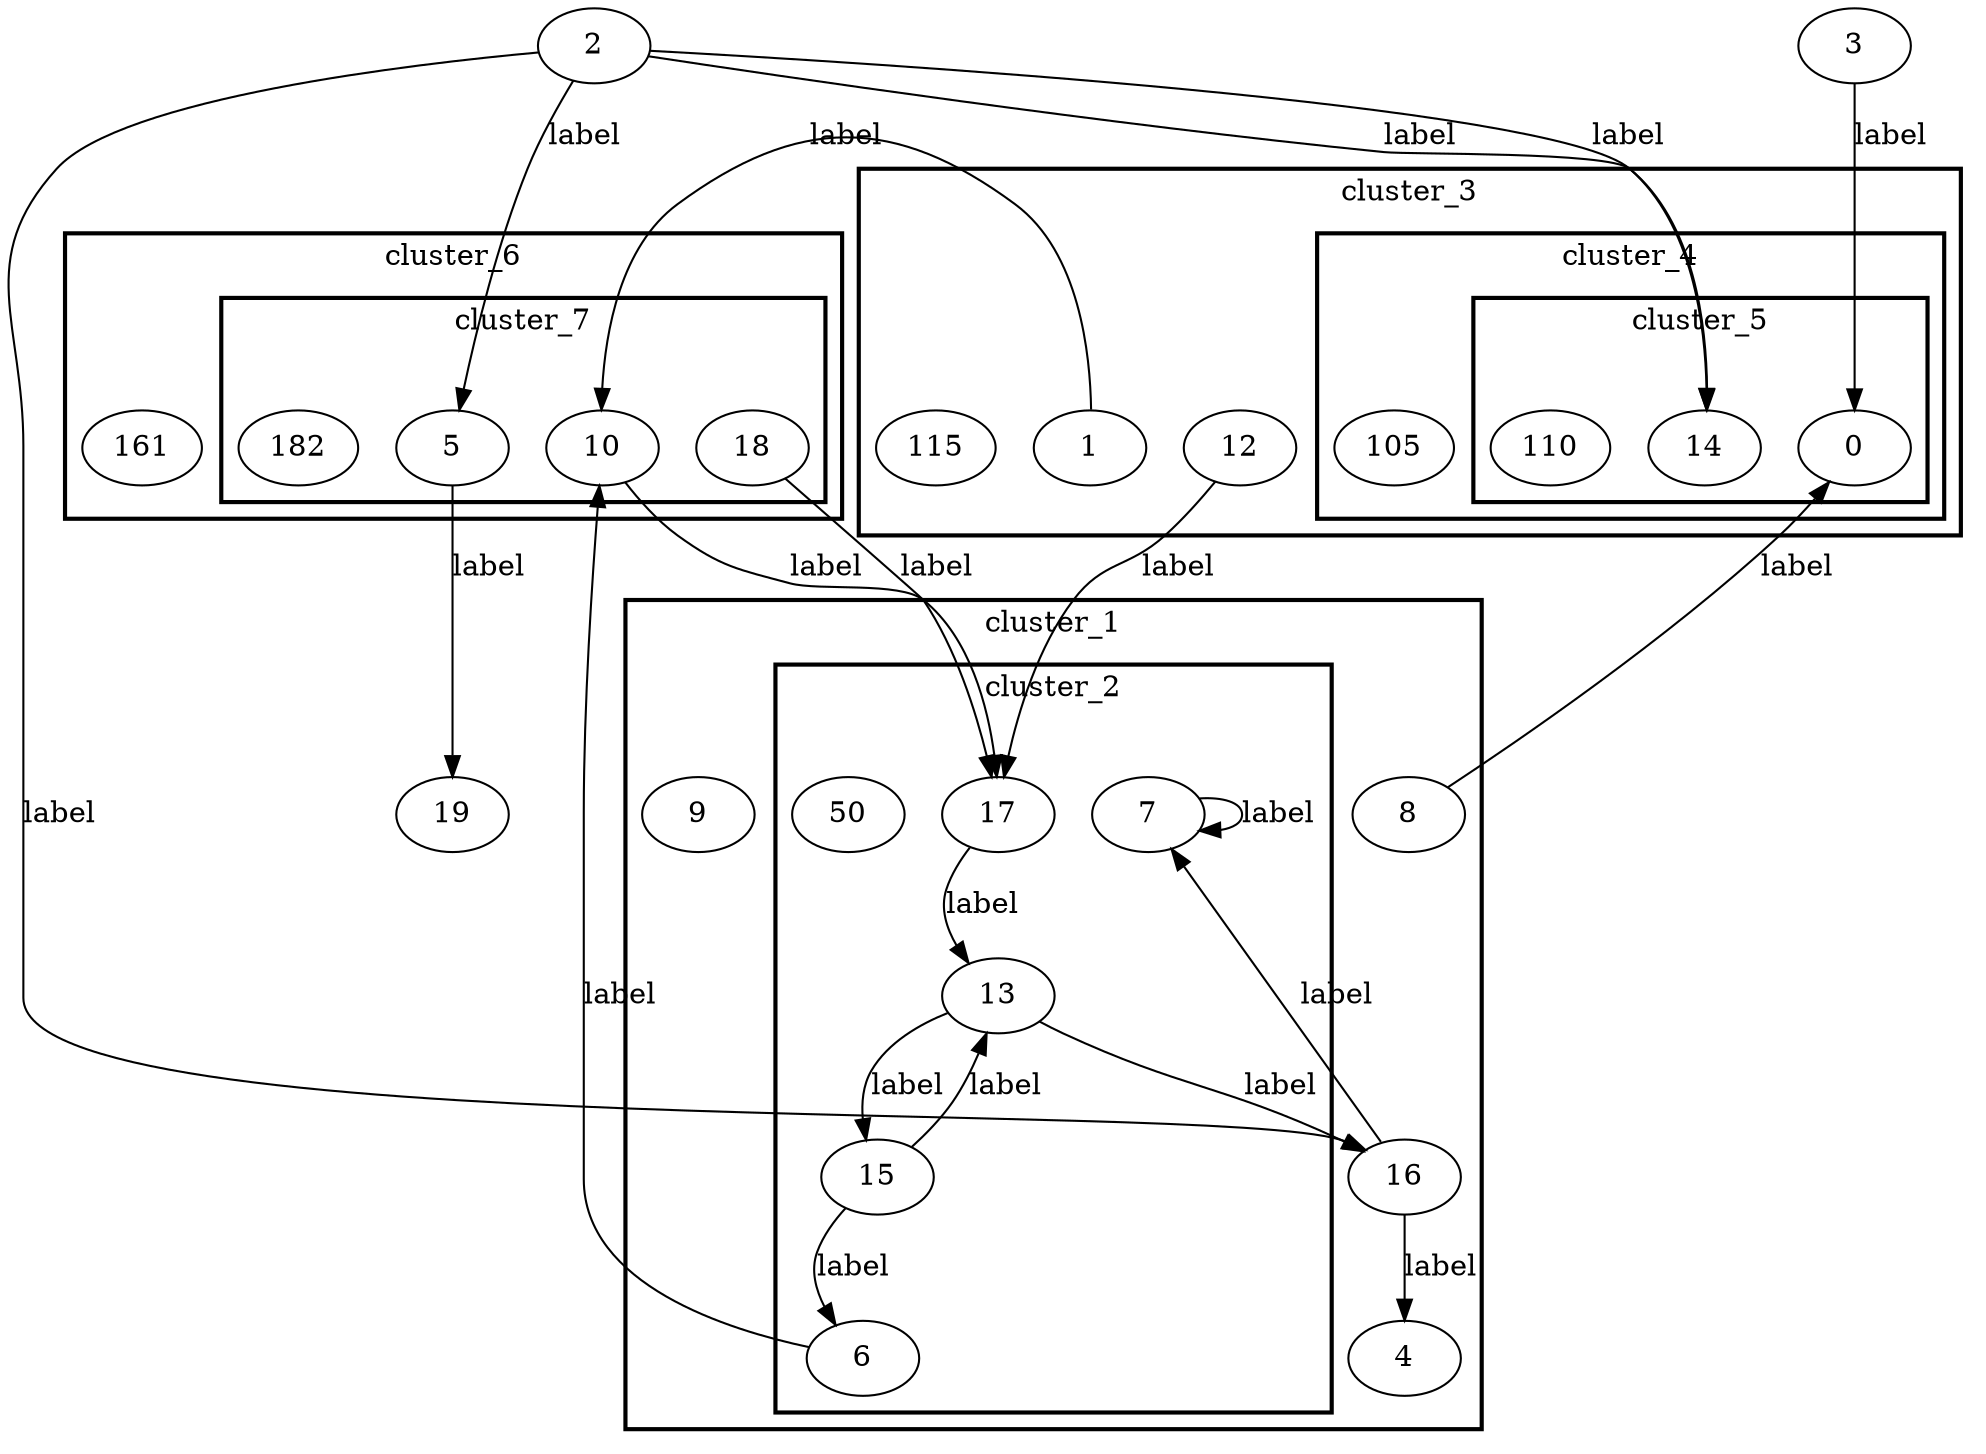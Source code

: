 digraph G {
splines=spline
edge[label="label"]
subgraph cluster_1 {
style="bold"
label="cluster_1"
13
8
4
16
9
subgraph cluster_2 {
style="bold"
label="cluster_2"
6
13
17
7
15
50
}
50
}
subgraph cluster_3 {
style="bold"
label="cluster_3"
0
1
12
subgraph cluster_4 {
style="bold"
label="cluster_4"
14
subgraph cluster_5 {
style="bold"
label="cluster_5"
0
14
110
}
105
}
115
}
subgraph cluster_6 {
style="bold"
label="cluster_6"
13
13
14
subgraph cluster_7 {
style="bold"
label="cluster_7"
10
0
18
16
5
6
182
}
161
}
1->10
2->14
7->7
18->17
13->16
16->7
5->19
15->13
2->14
12->17
6->10
13->15
2->5
8->0
3->0
16->4
2->16
10->17
17->13
15->6
}
